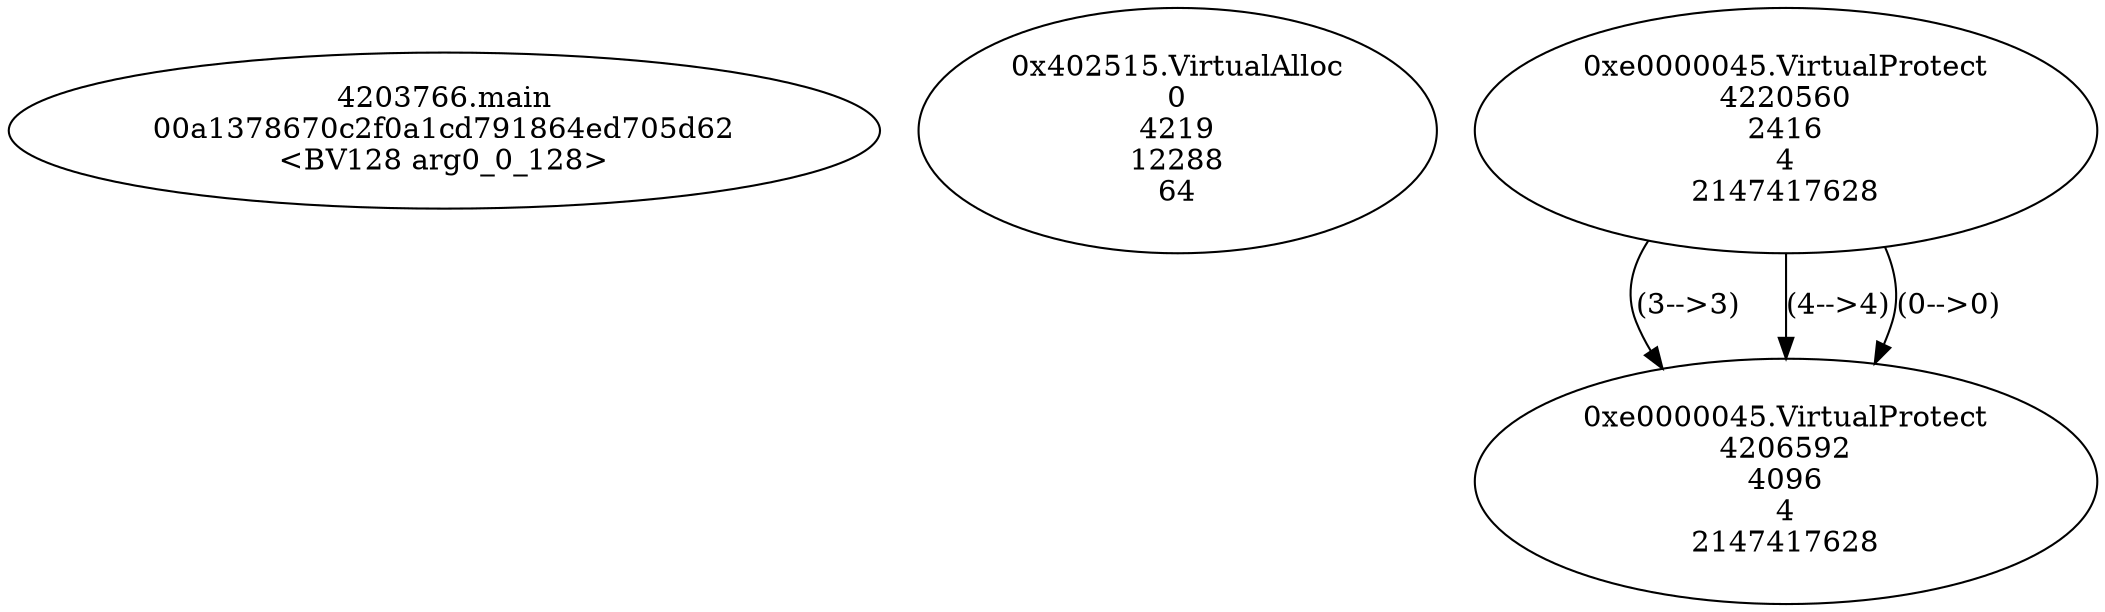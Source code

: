 // Global SCDG with merge call
digraph {
	0 [label="4203766.main
00a1378670c2f0a1cd791864ed705d62
<BV128 arg0_0_128>"]
	1 [label="0x402515.VirtualAlloc
0
4219
12288
64"]
	2 [label="0xe0000045.VirtualProtect
4220560
2416
4
2147417628"]
	3 [label="0xe0000045.VirtualProtect
4206592
4096
4
2147417628"]
	2 -> 3 [label="(3-->3)"]
	2 -> 3 [label="(4-->4)"]
	2 -> 3 [label="(0-->0)"]
}
